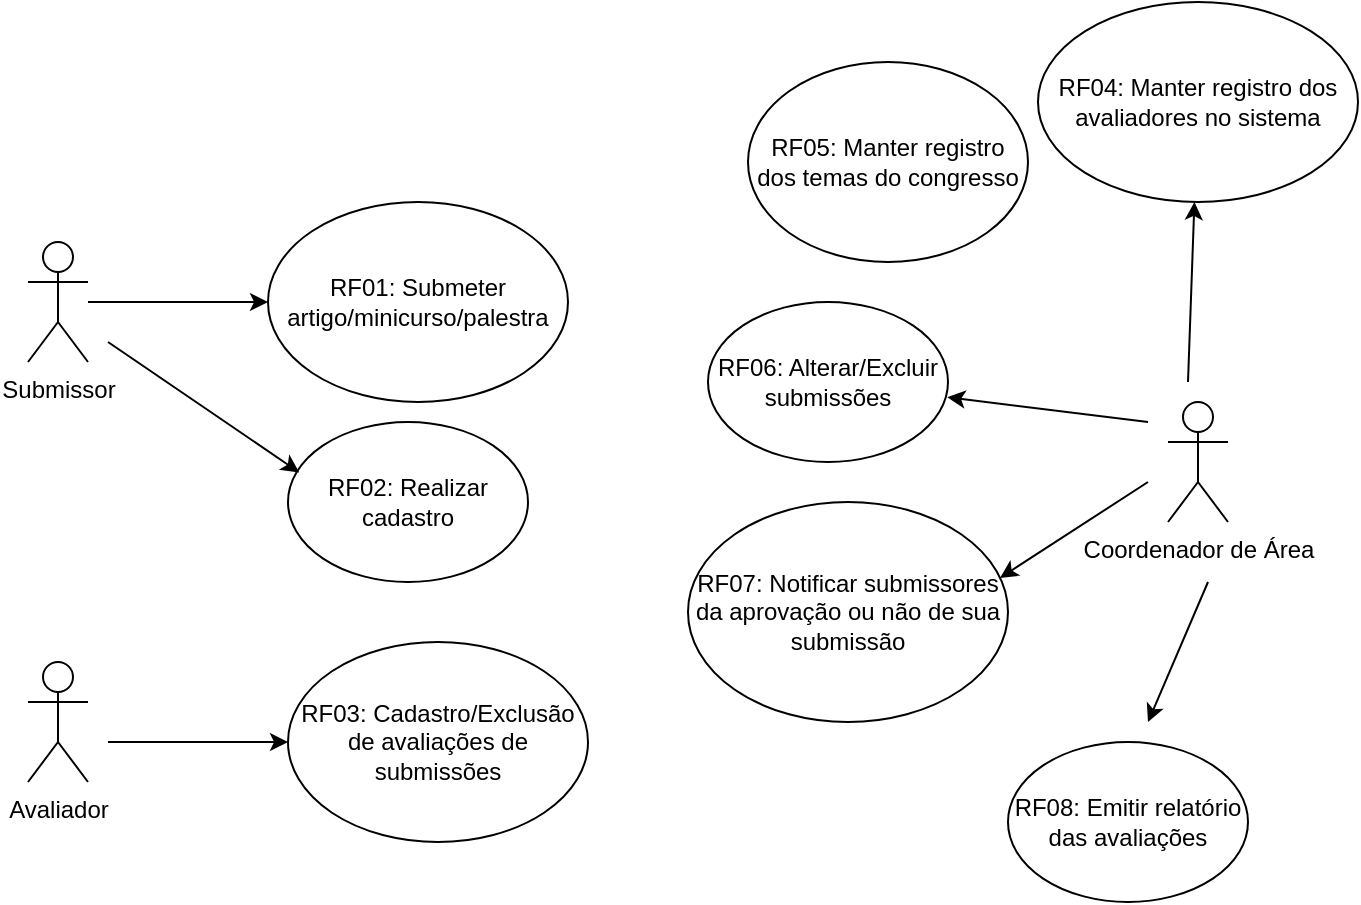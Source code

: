 <mxfile version="20.6.2" type="github">
  <diagram id="q76ZIf6TZkYUEQgMrepu" name="Página-1">
    <mxGraphModel dx="998" dy="540" grid="1" gridSize="10" guides="1" tooltips="1" connect="1" arrows="1" fold="1" page="1" pageScale="1" pageWidth="827" pageHeight="1169" math="0" shadow="0">
      <root>
        <mxCell id="0" />
        <mxCell id="1" parent="0" />
        <mxCell id="bYQ8mHcd4WpXQeLMCmdZ-1" value="Submissor" style="shape=umlActor;verticalLabelPosition=bottom;verticalAlign=top;html=1;outlineConnect=0;" vertex="1" parent="1">
          <mxGeometry x="120" y="160" width="30" height="60" as="geometry" />
        </mxCell>
        <mxCell id="bYQ8mHcd4WpXQeLMCmdZ-3" value="Avaliador&lt;br&gt;" style="shape=umlActor;verticalLabelPosition=bottom;verticalAlign=top;html=1;outlineConnect=0;" vertex="1" parent="1">
          <mxGeometry x="120" y="370" width="30" height="60" as="geometry" />
        </mxCell>
        <mxCell id="bYQ8mHcd4WpXQeLMCmdZ-4" value="Coordenador de Área" style="shape=umlActor;verticalLabelPosition=bottom;verticalAlign=top;html=1;outlineConnect=0;" vertex="1" parent="1">
          <mxGeometry x="690" y="240" width="30" height="60" as="geometry" />
        </mxCell>
        <mxCell id="bYQ8mHcd4WpXQeLMCmdZ-5" value="RF01: Submeter artigo/minicurso/palestra" style="ellipse;whiteSpace=wrap;html=1;" vertex="1" parent="1">
          <mxGeometry x="240" y="140" width="150" height="100" as="geometry" />
        </mxCell>
        <mxCell id="bYQ8mHcd4WpXQeLMCmdZ-6" value="RF02: Realizar cadastro" style="ellipse;whiteSpace=wrap;html=1;" vertex="1" parent="1">
          <mxGeometry x="250" y="250" width="120" height="80" as="geometry" />
        </mxCell>
        <mxCell id="bYQ8mHcd4WpXQeLMCmdZ-7" value="RF03: Cadastro/Exclusão de avaliações de submissões" style="ellipse;whiteSpace=wrap;html=1;" vertex="1" parent="1">
          <mxGeometry x="250" y="360" width="150" height="100" as="geometry" />
        </mxCell>
        <mxCell id="bYQ8mHcd4WpXQeLMCmdZ-8" value="RF04: Manter registro dos avaliadores no sistema" style="ellipse;whiteSpace=wrap;html=1;" vertex="1" parent="1">
          <mxGeometry x="625" y="40" width="160" height="100" as="geometry" />
        </mxCell>
        <mxCell id="bYQ8mHcd4WpXQeLMCmdZ-9" value="RF06: Alterar/Excluir submissões" style="ellipse;whiteSpace=wrap;html=1;" vertex="1" parent="1">
          <mxGeometry x="460" y="190" width="120" height="80" as="geometry" />
        </mxCell>
        <mxCell id="bYQ8mHcd4WpXQeLMCmdZ-10" value="RF07: Notificar submissores da aprovação ou não de sua submissão" style="ellipse;whiteSpace=wrap;html=1;" vertex="1" parent="1">
          <mxGeometry x="450" y="290" width="160" height="110" as="geometry" />
        </mxCell>
        <mxCell id="bYQ8mHcd4WpXQeLMCmdZ-11" value="RF08: Emitir relatório das avaliações" style="ellipse;whiteSpace=wrap;html=1;" vertex="1" parent="1">
          <mxGeometry x="610" y="410" width="120" height="80" as="geometry" />
        </mxCell>
        <mxCell id="bYQ8mHcd4WpXQeLMCmdZ-12" value="" style="endArrow=classic;html=1;rounded=0;" edge="1" parent="1" source="bYQ8mHcd4WpXQeLMCmdZ-1">
          <mxGeometry width="50" height="50" relative="1" as="geometry">
            <mxPoint x="390" y="230" as="sourcePoint" />
            <mxPoint x="240" y="190" as="targetPoint" />
          </mxGeometry>
        </mxCell>
        <mxCell id="bYQ8mHcd4WpXQeLMCmdZ-13" value="" style="endArrow=classic;html=1;rounded=0;entryX=0.047;entryY=0.315;entryDx=0;entryDy=0;entryPerimeter=0;" edge="1" parent="1" target="bYQ8mHcd4WpXQeLMCmdZ-6">
          <mxGeometry width="50" height="50" relative="1" as="geometry">
            <mxPoint x="160" y="210" as="sourcePoint" />
            <mxPoint x="440" y="180" as="targetPoint" />
          </mxGeometry>
        </mxCell>
        <mxCell id="bYQ8mHcd4WpXQeLMCmdZ-14" value="" style="endArrow=classic;html=1;rounded=0;entryX=0;entryY=0.5;entryDx=0;entryDy=0;" edge="1" parent="1" target="bYQ8mHcd4WpXQeLMCmdZ-7">
          <mxGeometry width="50" height="50" relative="1" as="geometry">
            <mxPoint x="160" y="410" as="sourcePoint" />
            <mxPoint x="440" y="250" as="targetPoint" />
          </mxGeometry>
        </mxCell>
        <mxCell id="bYQ8mHcd4WpXQeLMCmdZ-15" value="" style="endArrow=classic;html=1;rounded=0;" edge="1" parent="1" target="bYQ8mHcd4WpXQeLMCmdZ-8">
          <mxGeometry width="50" height="50" relative="1" as="geometry">
            <mxPoint x="700" y="230" as="sourcePoint" />
            <mxPoint x="440" y="240" as="targetPoint" />
          </mxGeometry>
        </mxCell>
        <mxCell id="bYQ8mHcd4WpXQeLMCmdZ-16" value="" style="endArrow=classic;html=1;rounded=0;entryX=0.997;entryY=0.595;entryDx=0;entryDy=0;entryPerimeter=0;" edge="1" parent="1" target="bYQ8mHcd4WpXQeLMCmdZ-9">
          <mxGeometry width="50" height="50" relative="1" as="geometry">
            <mxPoint x="680" y="250" as="sourcePoint" />
            <mxPoint x="440" y="240" as="targetPoint" />
          </mxGeometry>
        </mxCell>
        <mxCell id="bYQ8mHcd4WpXQeLMCmdZ-17" value="" style="endArrow=classic;html=1;rounded=0;entryX=0.975;entryY=0.345;entryDx=0;entryDy=0;entryPerimeter=0;" edge="1" parent="1" target="bYQ8mHcd4WpXQeLMCmdZ-10">
          <mxGeometry width="50" height="50" relative="1" as="geometry">
            <mxPoint x="680" y="280" as="sourcePoint" />
            <mxPoint x="440" y="240" as="targetPoint" />
          </mxGeometry>
        </mxCell>
        <mxCell id="bYQ8mHcd4WpXQeLMCmdZ-18" value="" style="endArrow=classic;html=1;rounded=0;" edge="1" parent="1">
          <mxGeometry width="50" height="50" relative="1" as="geometry">
            <mxPoint x="710" y="330" as="sourcePoint" />
            <mxPoint x="680" y="400" as="targetPoint" />
          </mxGeometry>
        </mxCell>
        <mxCell id="bYQ8mHcd4WpXQeLMCmdZ-19" value="RF05: Manter registro dos temas do congresso" style="ellipse;whiteSpace=wrap;html=1;" vertex="1" parent="1">
          <mxGeometry x="480" y="70" width="140" height="100" as="geometry" />
        </mxCell>
      </root>
    </mxGraphModel>
  </diagram>
</mxfile>
